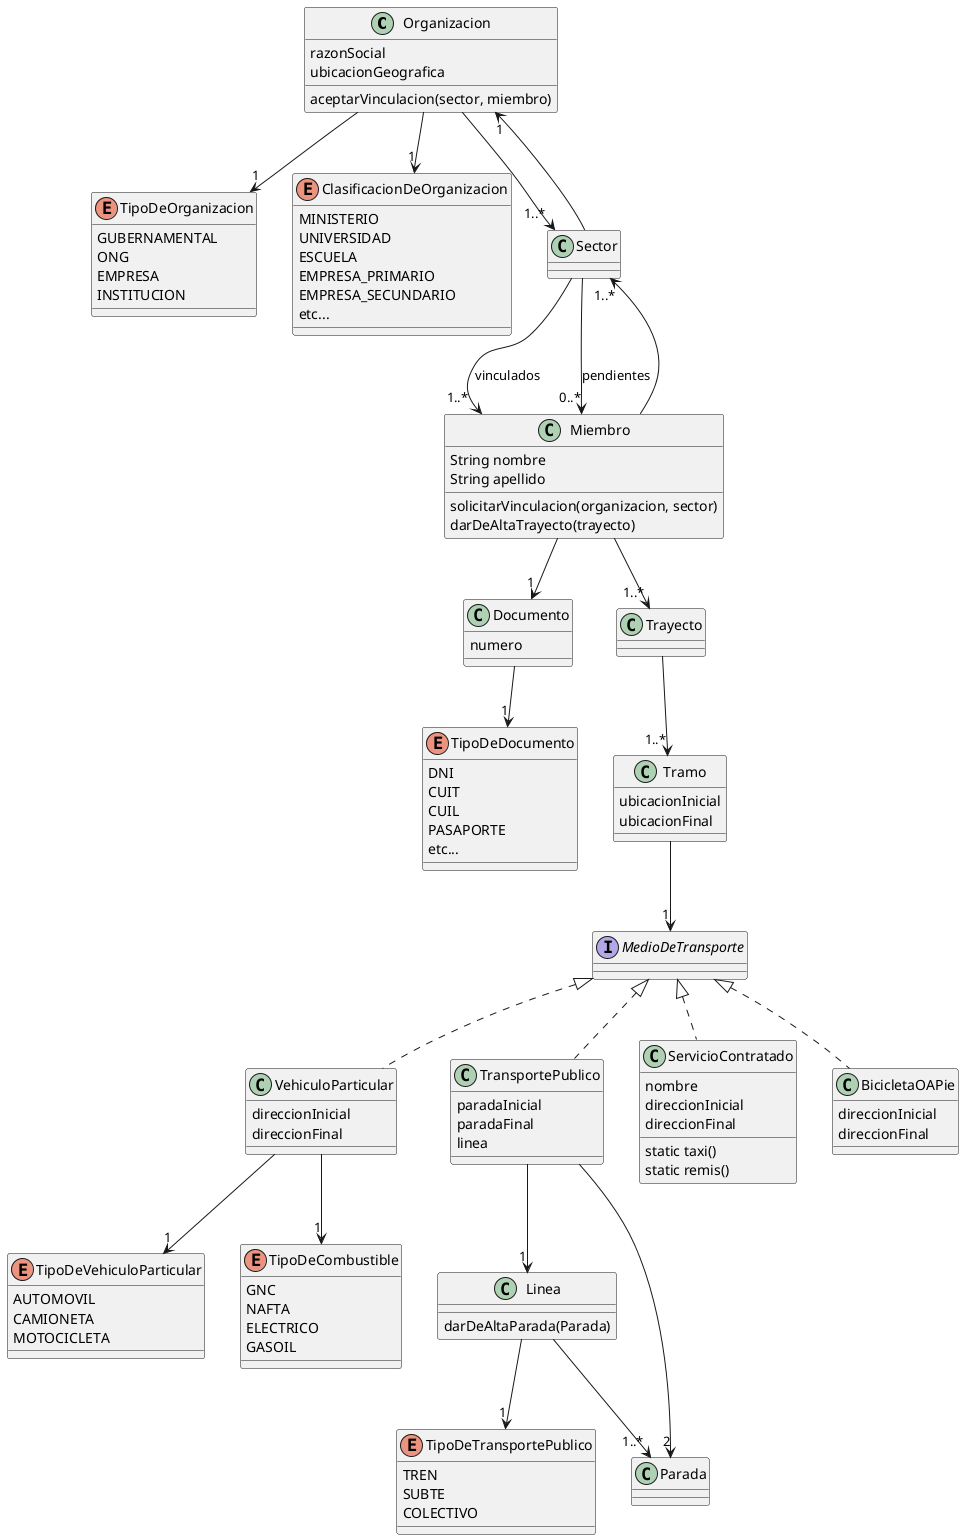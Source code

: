 @startuml diagrama-2
    
    class Organizacion {
        razonSocial
        ubicacionGeografica

        aceptarVinculacion(sector, miembro)
    }

    enum TipoDeOrganizacion {
        GUBERNAMENTAL
        ONG
        EMPRESA
        INSTITUCION
    }

    enum ClasificacionDeOrganizacion {
        MINISTERIO
        UNIVERSIDAD
        ESCUELA
        EMPRESA_PRIMARIO
        EMPRESA_SECUNDARIO
        etc...
    }

    class Sector {
    }

    class Miembro {
        String nombre
        String apellido

        solicitarVinculacion(organizacion, sector)
        darDeAltaTrayecto(trayecto)
    }

    class Documento {
        numero
    }

    enum TipoDeDocumento {
        DNI
        CUIT
        CUIL
        PASAPORTE
        etc...
    }

    Documento --> "1" TipoDeDocumento

    class Trayecto {    
    }

    class Tramo {
        ubicacionInicial
        ubicacionFinal
    }

    interface MedioDeTransporte {
    }

    class VehiculoParticular {
        direccionInicial
        direccionFinal
    }

    enum TipoDeVehiculoParticular {
        AUTOMOVIL
        CAMIONETA
        MOTOCICLETA
    }

    enum TipoDeCombustible {
        GNC
        NAFTA
        ELECTRICO
        GASOIL
    }

    class TransportePublico {
        paradaInicial
        paradaFinal
        linea
    }

    enum TipoDeTransportePublico {
        TREN
        SUBTE
        COLECTIVO
    }

    class Linea {
        darDeAltaParada(Parada)
    }

    class Parada {
    }

    class ServicioContratado {
        nombre
        direccionInicial
        direccionFinal

        static taxi()
        static remis()
    }

    class BicicletaOAPie {
        direccionInicial
        direccionFinal
    }

    Organizacion --> "1" TipoDeOrganizacion
    Organizacion --> "1" ClasificacionDeOrganizacion
    Organizacion --> "1..*" Sector

    Sector --> "1" Organizacion
    Sector --> "1..*" Miembro : vinculados
    Sector --> "0..*" Miembro : pendientes

    Miembro --> "1..*" Sector
    Miembro --> "1" Documento
    Miembro --> "1..*" Trayecto
    
    Trayecto --> "1..*" Tramo

    Tramo --> "1" MedioDeTransporte

    MedioDeTransporte <|.. VehiculoParticular
    MedioDeTransporte <|.. TransportePublico
    MedioDeTransporte <|.. ServicioContratado
    MedioDeTransporte <|.. BicicletaOAPie

    VehiculoParticular --> "1" TipoDeVehiculoParticular
    VehiculoParticular --> "1" TipoDeCombustible

    TransportePublico --> "2" Parada
    TransportePublico --> "1" Linea
    Linea --> "1" TipoDeTransportePublico 
    Linea --> "1..*" Parada

@enduml